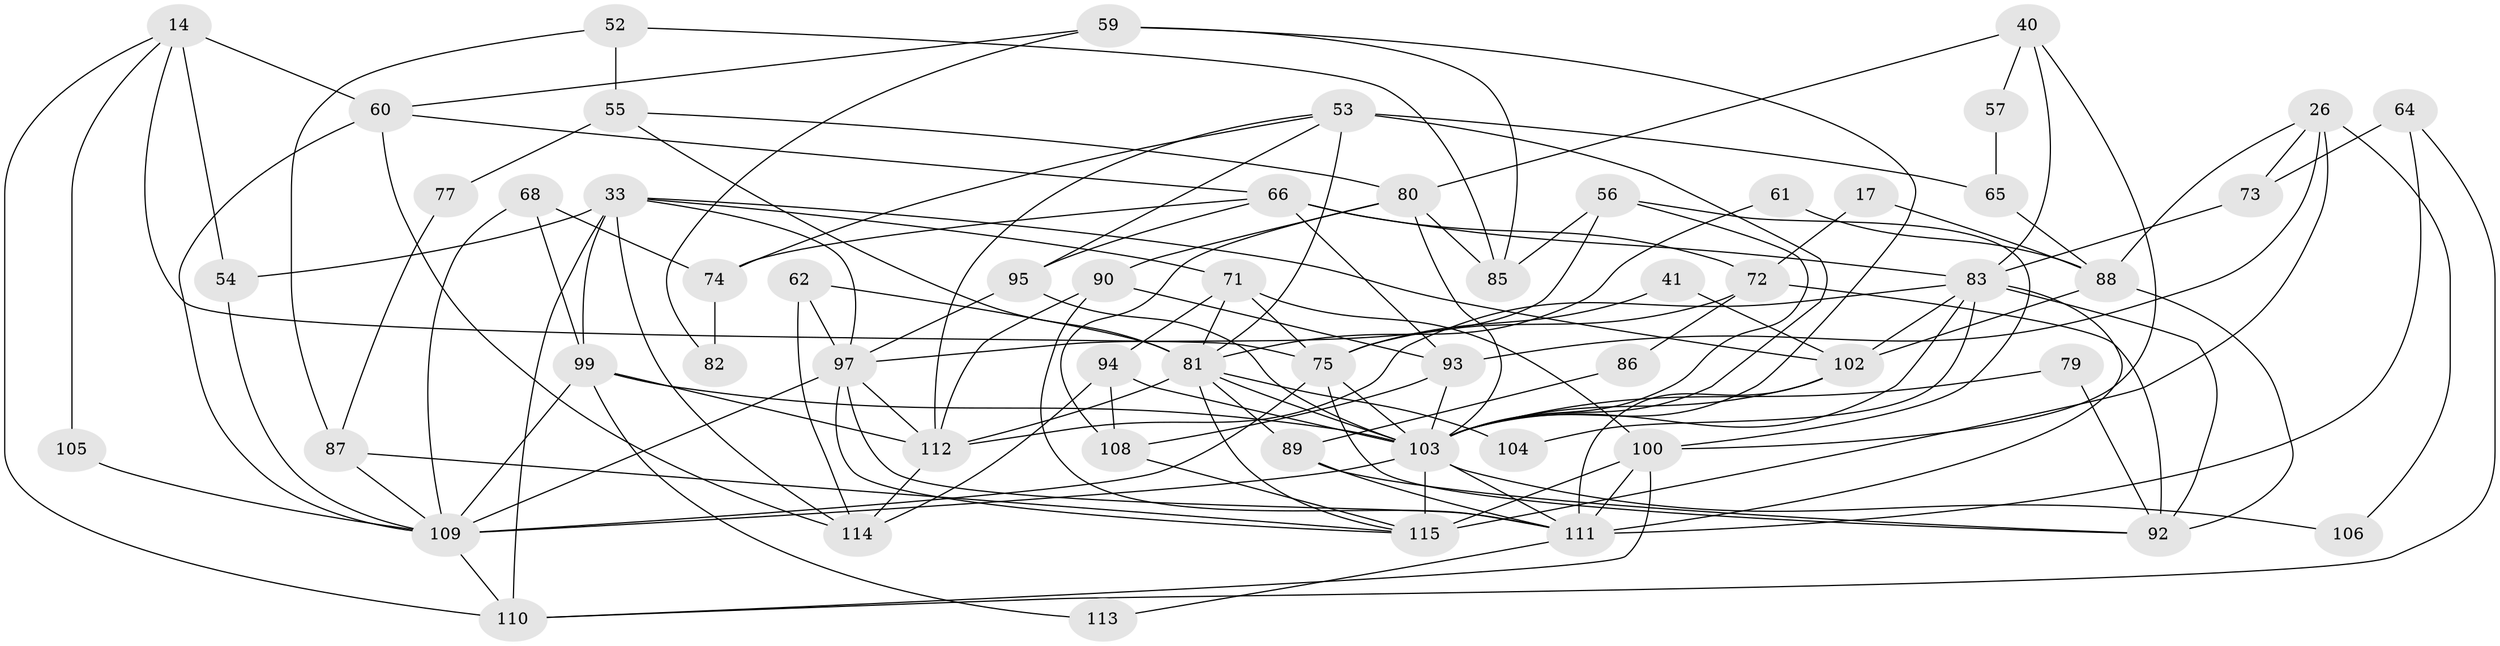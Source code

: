 // original degree distribution, {5: 0.19130434782608696, 3: 0.24347826086956523, 4: 0.2782608695652174, 2: 0.14782608695652175, 6: 0.10434782608695652, 10: 0.008695652173913044, 8: 0.008695652173913044, 7: 0.017391304347826087}
// Generated by graph-tools (version 1.1) at 2025/51/03/09/25 04:51:26]
// undirected, 57 vertices, 136 edges
graph export_dot {
graph [start="1"]
  node [color=gray90,style=filled];
  14;
  17;
  26 [super="+19"];
  33;
  40;
  41;
  52;
  53 [super="+13"];
  54 [super="+43"];
  55;
  56;
  57;
  59;
  60;
  61;
  62;
  64;
  65;
  66 [super="+50"];
  68;
  71;
  72;
  73 [super="+49"];
  74;
  75 [super="+27"];
  77;
  79;
  80 [super="+11"];
  81 [super="+10+69"];
  82;
  83 [super="+29+58"];
  85;
  86;
  87;
  88 [super="+6+67"];
  89 [super="+34"];
  90 [super="+3"];
  92 [super="+48+91"];
  93 [super="+44"];
  94;
  95;
  97 [super="+24+37"];
  99 [super="+36+28"];
  100 [super="+16+45+47"];
  102 [super="+20"];
  103 [super="+51+101+96"];
  104;
  105;
  106;
  108 [super="+4"];
  109 [super="+63+78"];
  110;
  111 [super="+1+98+70"];
  112 [super="+39"];
  113;
  114;
  115 [super="+107+25"];
  14 -- 110;
  14 -- 54 [weight=2];
  14 -- 60;
  14 -- 105;
  14 -- 75;
  17 -- 72;
  17 -- 88;
  26 -- 88;
  26 -- 115 [weight=3];
  26 -- 73;
  26 -- 106;
  26 -- 93;
  33 -- 71;
  33 -- 99 [weight=2];
  33 -- 102 [weight=2];
  33 -- 110;
  33 -- 114;
  33 -- 54;
  33 -- 97;
  40 -- 57;
  40 -- 80;
  40 -- 83;
  40 -- 100;
  41 -- 75;
  41 -- 102;
  52 -- 55;
  52 -- 85;
  52 -- 87;
  53 -- 112;
  53 -- 95;
  53 -- 65;
  53 -- 81;
  53 -- 74;
  53 -- 103 [weight=2];
  54 -- 109;
  55 -- 80;
  55 -- 77;
  55 -- 81 [weight=2];
  56 -- 85;
  56 -- 97;
  56 -- 103;
  56 -- 100;
  57 -- 65;
  59 -- 60;
  59 -- 85;
  59 -- 82;
  59 -- 103;
  60 -- 114;
  60 -- 66;
  60 -- 109;
  61 -- 88;
  61 -- 81;
  62 -- 114;
  62 -- 97;
  62 -- 81;
  64 -- 73 [weight=2];
  64 -- 110;
  64 -- 111;
  65 -- 88;
  66 -- 74;
  66 -- 83 [weight=2];
  66 -- 72;
  66 -- 93;
  66 -- 95;
  68 -- 74;
  68 -- 99;
  68 -- 109;
  71 -- 94;
  71 -- 81;
  71 -- 75;
  71 -- 100;
  72 -- 86;
  72 -- 92;
  72 -- 75;
  73 -- 83 [weight=2];
  74 -- 82;
  75 -- 109 [weight=3];
  75 -- 92;
  75 -- 103;
  77 -- 87;
  79 -- 92;
  79 -- 103;
  80 -- 85 [weight=2];
  80 -- 90;
  80 -- 108;
  80 -- 103;
  81 -- 89 [weight=3];
  81 -- 104;
  81 -- 112;
  81 -- 115;
  81 -- 103;
  83 -- 92 [weight=2];
  83 -- 102 [weight=2];
  83 -- 112 [weight=2];
  83 -- 104;
  83 -- 103;
  83 -- 111 [weight=2];
  86 -- 89;
  87 -- 109;
  87 -- 115;
  88 -- 92;
  88 -- 102 [weight=2];
  89 -- 92 [weight=2];
  89 -- 111;
  90 -- 111;
  90 -- 93;
  90 -- 112;
  93 -- 108;
  93 -- 103;
  94 -- 114;
  94 -- 108;
  94 -- 103;
  95 -- 97;
  95 -- 103;
  97 -- 112 [weight=2];
  97 -- 115 [weight=2];
  97 -- 109;
  97 -- 111;
  99 -- 113;
  99 -- 103 [weight=3];
  99 -- 109;
  99 -- 112;
  100 -- 110;
  100 -- 115 [weight=2];
  100 -- 111 [weight=2];
  102 -- 111;
  102 -- 103;
  103 -- 115 [weight=5];
  103 -- 106;
  103 -- 109 [weight=3];
  103 -- 111;
  105 -- 109;
  108 -- 115;
  109 -- 110;
  111 -- 113;
  112 -- 114 [weight=2];
}
